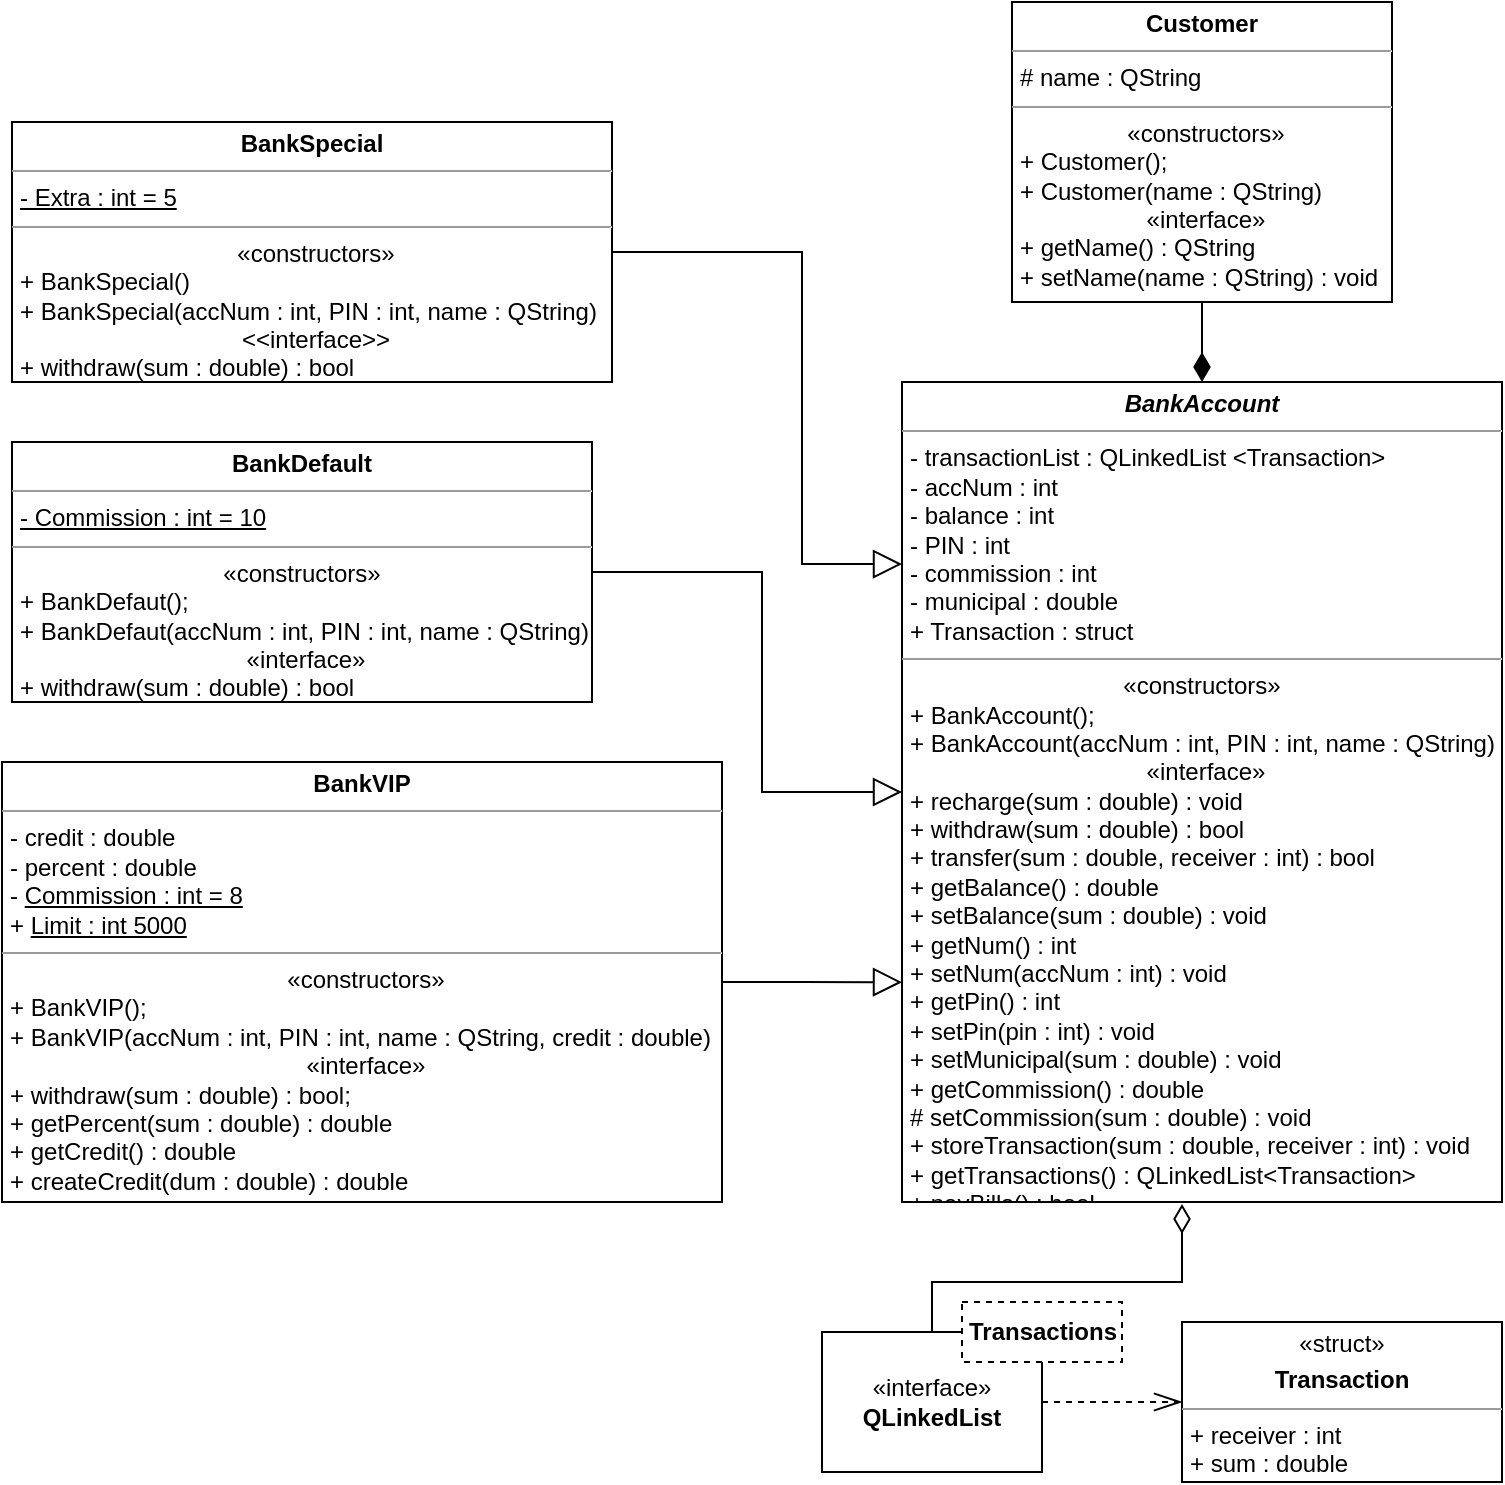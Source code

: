 <mxfile version="12.9.3" type="device"><diagram id="1W0-ATyryHQthRouiGLR" name="Page-1"><mxGraphModel dx="889" dy="510" grid="1" gridSize="10" guides="1" tooltips="1" connect="1" arrows="1" fold="1" page="1" pageScale="1" pageWidth="827" pageHeight="1169" math="0" shadow="0"><root><mxCell id="0"/><mxCell id="1" parent="0"/><mxCell id="uQHGV0Un88i5JeiSRYDW-37" style="edgeStyle=orthogonalEdgeStyle;rounded=0;orthogonalLoop=1;jettySize=auto;html=1;entryX=0;entryY=0.222;entryDx=0;entryDy=0;entryPerimeter=0;endArrow=block;endFill=0;endSize=12;startSize=12;exitX=1;exitY=0.5;exitDx=0;exitDy=0;" edge="1" parent="1" source="uQHGV0Un88i5JeiSRYDW-5" target="uQHGV0Un88i5JeiSRYDW-8"><mxGeometry relative="1" as="geometry"><Array as="points"><mxPoint x="440" y="145"/><mxPoint x="440" y="301"/></Array></mxGeometry></mxCell><mxCell id="uQHGV0Un88i5JeiSRYDW-5" value="&lt;p style=&quot;margin: 0px ; margin-top: 4px ; text-align: center&quot;&gt;&lt;span style=&quot;font-weight: 700 ; white-space: normal&quot;&gt;BankSpecial&lt;/span&gt;&lt;br&gt;&lt;/p&gt;&lt;hr size=&quot;1&quot;&gt;&lt;p style=&quot;margin: 0px ; margin-left: 4px&quot;&gt;&lt;u&gt;- Extra : int = 5&lt;/u&gt;&lt;/p&gt;&lt;hr size=&quot;1&quot;&gt;&lt;p style=&quot;text-align: center ; margin: 0px 0px 0px 4px&quot;&gt;&lt;span&gt;«&lt;/span&gt;&lt;span&gt;constructors&lt;/span&gt;&lt;span&gt;»&lt;/span&gt;&lt;br&gt;&lt;/p&gt;&lt;p style=&quot;margin: 0px ; margin-left: 4px&quot;&gt;+ BankSpecial()&lt;/p&gt;&lt;p style=&quot;margin: 0px ; margin-left: 4px&quot;&gt;&lt;span&gt;+ BankSpecial(accNum : int, PIN : int, name : QString)&lt;/span&gt;&lt;/p&gt;&lt;p style=&quot;text-align: center ; margin: 0px 0px 0px 4px&quot;&gt;&amp;lt;&amp;lt;interface&amp;gt;&amp;gt;&lt;/p&gt;&lt;p style=&quot;margin: 0px 0px 0px 4px&quot;&gt;+ withdraw(sum : double) : bool&lt;/p&gt;&lt;p style=&quot;margin: 0px ; margin-left: 4px&quot;&gt;&lt;br&gt;&lt;/p&gt;" style="verticalAlign=top;align=left;overflow=fill;fontSize=12;fontFamily=Helvetica;html=1;whiteSpace=wrap;" vertex="1" parent="1"><mxGeometry x="45" y="80" width="300" height="130" as="geometry"/></mxCell><mxCell id="uQHGV0Un88i5JeiSRYDW-39" style="edgeStyle=orthogonalEdgeStyle;rounded=0;orthogonalLoop=1;jettySize=auto;html=1;exitX=1;exitY=0.5;exitDx=0;exitDy=0;entryX=0;entryY=0.732;entryDx=0;entryDy=0;startSize=12;endArrow=block;endFill=0;endSize=12;entryPerimeter=0;" edge="1" parent="1" source="uQHGV0Un88i5JeiSRYDW-6" target="uQHGV0Un88i5JeiSRYDW-8"><mxGeometry relative="1" as="geometry"><Array as="points"/></mxGeometry></mxCell><mxCell id="uQHGV0Un88i5JeiSRYDW-6" value="&lt;p style=&quot;margin: 0px ; margin-top: 4px ; text-align: center&quot;&gt;&lt;span style=&quot;font-weight: 700 ; white-space: normal&quot;&gt;BankVIP&lt;/span&gt;&lt;br&gt;&lt;/p&gt;&lt;hr size=&quot;1&quot;&gt;&lt;p style=&quot;margin: 0px ; margin-left: 4px&quot;&gt;- credit : double&lt;/p&gt;&lt;p style=&quot;margin: 0px ; margin-left: 4px&quot;&gt;- percent : double&lt;/p&gt;&lt;p style=&quot;margin: 0px ; margin-left: 4px&quot;&gt;&lt;span&gt;-&amp;nbsp;&lt;/span&gt;&lt;u&gt;Commission : int = 8&lt;/u&gt;&lt;/p&gt;&lt;p style=&quot;margin: 0px ; margin-left: 4px&quot;&gt;&lt;span&gt;+&amp;nbsp;&lt;/span&gt;&lt;u&gt;Limit : int 5000&lt;/u&gt;&lt;/p&gt;&lt;hr size=&quot;1&quot;&gt;&lt;p style=&quot;text-align: center ; margin: 0px 0px 0px 4px&quot;&gt;&lt;span&gt;«&lt;/span&gt;&lt;span&gt;constructors&lt;/span&gt;&lt;span&gt;»&lt;/span&gt;&lt;br&gt;&lt;/p&gt;&lt;p style=&quot;margin: 0px ; margin-left: 4px&quot;&gt;+ BankVIP();&lt;br&gt;&lt;/p&gt;&lt;p style=&quot;margin: 0px ; margin-left: 4px&quot;&gt;+ BankVIP(accNum : int, PIN : int, name : QString, credit : double)&lt;/p&gt;&lt;p style=&quot;text-align: center ; margin: 0px 0px 0px 4px&quot;&gt;&lt;span&gt;«&lt;/span&gt;&lt;span&gt;interface&lt;/span&gt;&lt;span&gt;»&lt;/span&gt;&lt;br&gt;&lt;/p&gt;&lt;p style=&quot;margin: 0px 0px 0px 4px&quot;&gt;+ withdraw(sum : double) : bool;&lt;/p&gt;&lt;p style=&quot;margin: 0px 0px 0px 4px&quot;&gt;+ getPercent(sum : double) : double&lt;/p&gt;&lt;p style=&quot;margin: 0px 0px 0px 4px&quot;&gt;+ getCredit() : double&lt;/p&gt;&lt;p style=&quot;margin: 0px 0px 0px 4px&quot;&gt;+ createCredit(dum : double) : double&lt;/p&gt;&lt;p style=&quot;margin: 0px 0px 0px 4px&quot;&gt;&lt;br&gt;&lt;/p&gt;&lt;p style=&quot;margin: 0px ; margin-left: 4px&quot;&gt;&lt;br&gt;&lt;/p&gt;" style="verticalAlign=top;align=left;overflow=fill;fontSize=12;fontFamily=Helvetica;html=1;whiteSpace=wrap;" vertex="1" parent="1"><mxGeometry x="40" y="400" width="360" height="220" as="geometry"/></mxCell><mxCell id="uQHGV0Un88i5JeiSRYDW-38" style="edgeStyle=orthogonalEdgeStyle;rounded=0;orthogonalLoop=1;jettySize=auto;html=1;startSize=12;endArrow=block;endFill=0;endSize=12;entryX=0;entryY=0.5;entryDx=0;entryDy=0;" edge="1" parent="1" source="uQHGV0Un88i5JeiSRYDW-7" target="uQHGV0Un88i5JeiSRYDW-8"><mxGeometry relative="1" as="geometry"><mxPoint x="460" y="400" as="targetPoint"/><Array as="points"><mxPoint x="420" y="305"/><mxPoint x="420" y="415"/></Array></mxGeometry></mxCell><mxCell id="uQHGV0Un88i5JeiSRYDW-7" value="&lt;p style=&quot;margin: 0px ; margin-top: 4px ; text-align: center&quot;&gt;&lt;span style=&quot;font-weight: 700 ; white-space: normal&quot;&gt;BankDefault&lt;/span&gt;&lt;br&gt;&lt;/p&gt;&lt;hr size=&quot;1&quot;&gt;&lt;p style=&quot;margin: 0px ; margin-left: 4px&quot;&gt;&lt;u&gt;- Commission&amp;nbsp;: int = 10&lt;/u&gt;&lt;/p&gt;&lt;hr size=&quot;1&quot;&gt;&lt;span&gt;&lt;div style=&quot;text-align: center&quot;&gt;&lt;span&gt;«&lt;/span&gt;&lt;span&gt;constructors&lt;/span&gt;&lt;span&gt;»&lt;/span&gt;&lt;/div&gt;&lt;/span&gt;&lt;p style=&quot;margin: 0px ; margin-left: 4px&quot;&gt;+ BankDefaut();&lt;br&gt;&lt;/p&gt;&lt;p style=&quot;margin: 0px ; margin-left: 4px&quot;&gt;+ BankDefaut(accNum : int, PIN : int, name : QString)&lt;/p&gt;&lt;p style=&quot;text-align: center ; margin: 0px 0px 0px 4px&quot;&gt;&lt;span&gt;«&lt;/span&gt;&lt;span&gt;interface&lt;/span&gt;&lt;span&gt;»&lt;/span&gt;&lt;br&gt;&lt;/p&gt;&lt;p style=&quot;margin: 0px 0px 0px 4px&quot;&gt;+ withdraw(sum : double) : bool&lt;/p&gt;&lt;p style=&quot;margin: 0px ; margin-left: 4px&quot;&gt;&lt;br&gt;&lt;/p&gt;" style="verticalAlign=top;align=left;overflow=fill;fontSize=12;fontFamily=Helvetica;html=1;whiteSpace=wrap;" vertex="1" parent="1"><mxGeometry x="45" y="240" width="290" height="130" as="geometry"/></mxCell><mxCell id="uQHGV0Un88i5JeiSRYDW-41" style="edgeStyle=orthogonalEdgeStyle;rounded=0;orthogonalLoop=1;jettySize=auto;html=1;startSize=12;endArrow=diamondThin;endFill=1;endSize=12;entryX=0.5;entryY=0;entryDx=0;entryDy=0;exitX=0.5;exitY=1;exitDx=0;exitDy=0;fillColor=none;" edge="1" parent="1" source="uQHGV0Un88i5JeiSRYDW-25" target="uQHGV0Un88i5JeiSRYDW-8"><mxGeometry relative="1" as="geometry"><mxPoint x="660" y="200" as="sourcePoint"/><mxPoint x="500" y="180" as="targetPoint"/><Array as="points"/></mxGeometry></mxCell><mxCell id="uQHGV0Un88i5JeiSRYDW-8" value="&lt;p style=&quot;margin: 0px ; margin-top: 4px ; text-align: center&quot;&gt;&lt;span style=&quot;font-weight: 700 ; white-space: normal&quot;&gt;&lt;i&gt;BankAccount&lt;/i&gt;&lt;/span&gt;&lt;br&gt;&lt;/p&gt;&lt;hr size=&quot;1&quot;&gt;&lt;p style=&quot;margin: 0px ; margin-left: 4px&quot;&gt;- transactionList : QLinkedList &amp;lt;Transaction&amp;gt;&lt;/p&gt;&lt;p style=&quot;margin: 0px ; margin-left: 4px&quot;&gt;- accNum : int&lt;/p&gt;&lt;p style=&quot;margin: 0px ; margin-left: 4px&quot;&gt;- balance : int&lt;/p&gt;&lt;p style=&quot;margin: 0px ; margin-left: 4px&quot;&gt;- PIN : int&lt;/p&gt;&lt;p style=&quot;margin: 0px ; margin-left: 4px&quot;&gt;- commission : int&lt;/p&gt;&lt;p style=&quot;margin: 0px ; margin-left: 4px&quot;&gt;- municipal : double&lt;/p&gt;&lt;p style=&quot;margin: 0px ; margin-left: 4px&quot;&gt;+ Transaction : struct&lt;/p&gt;&lt;hr size=&quot;1&quot;&gt;&lt;span&gt;&lt;div style=&quot;text-align: center&quot;&gt;&lt;span&gt;«&lt;/span&gt;&lt;span&gt;constructors&lt;/span&gt;&lt;span&gt;»&lt;/span&gt;&lt;/div&gt;&lt;/span&gt;&lt;p style=&quot;margin: 0px ; margin-left: 4px&quot;&gt;+ BankAccount();&lt;br&gt;&lt;/p&gt;&lt;p style=&quot;margin: 0px ; margin-left: 4px&quot;&gt;+ BankAccount(accNum : int, PIN : int, name : QString)&lt;/p&gt;&lt;p style=&quot;text-align: center ; margin: 0px 0px 0px 4px&quot;&gt;&lt;span&gt;«&lt;/span&gt;&lt;span&gt;interface&lt;/span&gt;&lt;span&gt;»&lt;/span&gt;&lt;br&gt;&lt;/p&gt;&lt;p style=&quot;margin: 0px 0px 0px 4px&quot;&gt;+ recharge(sum : double) : void&lt;/p&gt;&lt;p style=&quot;margin: 0px 0px 0px 4px&quot;&gt;+ withdraw(sum : double) : bool&lt;/p&gt;&lt;p style=&quot;margin: 0px 0px 0px 4px&quot;&gt;+ transfer(sum : double, receiver : int) : bool&lt;/p&gt;&lt;p style=&quot;margin: 0px 0px 0px 4px&quot;&gt;+ getBalance() : double&lt;/p&gt;&lt;p style=&quot;margin: 0px 0px 0px 4px&quot;&gt;+ setBalance(sum : double) : void&lt;/p&gt;&lt;p style=&quot;margin: 0px 0px 0px 4px&quot;&gt;+ getNum() : int&lt;/p&gt;&lt;p style=&quot;margin: 0px 0px 0px 4px&quot;&gt;+ setNum(accNum : int) : void&lt;/p&gt;&lt;p style=&quot;margin: 0px 0px 0px 4px&quot;&gt;+ getPin() : int&lt;/p&gt;&lt;p style=&quot;margin: 0px 0px 0px 4px&quot;&gt;+ setPin(pin : int) : void&lt;/p&gt;&lt;p style=&quot;margin: 0px 0px 0px 4px&quot;&gt;+ setMunicipal(sum : double) : void&lt;/p&gt;&lt;p style=&quot;margin: 0px 0px 0px 4px&quot;&gt;+ getCommission() : double&lt;/p&gt;&lt;p style=&quot;margin: 0px 0px 0px 4px&quot;&gt;# setCommission(sum : double) : void&lt;/p&gt;&lt;p style=&quot;margin: 0px 0px 0px 4px&quot;&gt;+ storeTransaction(sum : double, receiver : int) : void&lt;/p&gt;&lt;p style=&quot;margin: 0px 0px 0px 4px&quot;&gt;+ getTransactions() : QLinkedList&amp;lt;Transaction&amp;gt;&lt;/p&gt;&lt;p style=&quot;margin: 0px 0px 0px 4px&quot;&gt;+ payBills() : bool&lt;/p&gt;&lt;p style=&quot;margin: 0px 0px 0px 4px&quot;&gt;&lt;br&gt;&lt;/p&gt;&lt;p style=&quot;margin: 0px 0px 0px 4px&quot;&gt;&lt;br&gt;&lt;/p&gt;&lt;p style=&quot;margin: 0px 0px 0px 4px&quot;&gt;&lt;br&gt;&lt;/p&gt;&lt;p style=&quot;margin: 0px 0px 0px 4px&quot;&gt;&lt;br&gt;&lt;/p&gt;&lt;p style=&quot;margin: 0px 0px 0px 4px&quot;&gt;&lt;br&gt;&lt;/p&gt;&lt;p style=&quot;margin: 0px ; margin-left: 4px&quot;&gt;&lt;br&gt;&lt;/p&gt;" style="verticalAlign=top;align=left;overflow=fill;fontSize=12;fontFamily=Helvetica;html=1;whiteSpace=wrap;" vertex="1" parent="1"><mxGeometry x="490" y="210" width="300" height="410" as="geometry"/></mxCell><mxCell id="uQHGV0Un88i5JeiSRYDW-16" value="&lt;p style=&quot;margin: 0px ; margin-top: 4px ; text-align: center&quot;&gt;&lt;span style=&quot;white-space: normal&quot;&gt;«&lt;/span&gt;&lt;span style=&quot;white-space: normal&quot;&gt;struct&lt;/span&gt;&lt;span style=&quot;white-space: normal&quot;&gt;»&lt;/span&gt;&lt;br&gt;&lt;/p&gt;&lt;p style=&quot;margin: 0px ; margin-top: 4px ; text-align: center&quot;&gt;&lt;b&gt;Transaction&lt;/b&gt;&lt;/p&gt;&lt;hr size=&quot;1&quot;&gt;&lt;p style=&quot;margin: 0px ; margin-left: 4px&quot;&gt;+ receiver : int&lt;/p&gt;&lt;p style=&quot;margin: 0px ; margin-left: 4px&quot;&gt;+ sum : double&lt;/p&gt;&lt;p style=&quot;margin: 0px ; margin-left: 4px&quot;&gt;&lt;br&gt;&lt;/p&gt;" style="verticalAlign=top;align=left;overflow=fill;fontSize=12;fontFamily=Helvetica;html=1;" vertex="1" parent="1"><mxGeometry x="630" y="680" width="160" height="80" as="geometry"/></mxCell><mxCell id="uQHGV0Un88i5JeiSRYDW-44" style="edgeStyle=orthogonalEdgeStyle;rounded=0;orthogonalLoop=1;jettySize=auto;html=1;entryX=0;entryY=0.5;entryDx=0;entryDy=0;startSize=12;endArrow=openThin;endFill=0;endSize=12;dashed=1;" edge="1" parent="1" source="uQHGV0Un88i5JeiSRYDW-21" target="uQHGV0Un88i5JeiSRYDW-16"><mxGeometry relative="1" as="geometry"/></mxCell><mxCell id="uQHGV0Un88i5JeiSRYDW-45" style="edgeStyle=orthogonalEdgeStyle;rounded=0;orthogonalLoop=1;jettySize=auto;html=1;exitX=0.5;exitY=0;exitDx=0;exitDy=0;startSize=12;endArrow=diamondThin;endFill=0;endSize=12;" edge="1" parent="1" source="uQHGV0Un88i5JeiSRYDW-21"><mxGeometry relative="1" as="geometry"><mxPoint x="630" y="621" as="targetPoint"/><Array as="points"><mxPoint x="505" y="660"/><mxPoint x="630" y="660"/><mxPoint x="630" y="621"/></Array></mxGeometry></mxCell><mxCell id="uQHGV0Un88i5JeiSRYDW-21" value="«interface»&lt;br&gt;&lt;b&gt;QLinkedList&lt;/b&gt;" style="dropTarget=0;fontStyle=0;whiteSpace=wrap;html=1;" vertex="1" parent="1"><mxGeometry x="450" y="685" width="110" height="70" as="geometry"/></mxCell><mxCell id="uQHGV0Un88i5JeiSRYDW-24" value="&lt;b&gt;Transactions&lt;/b&gt;" style="html=1;dashed=1;" vertex="1" parent="1"><mxGeometry x="520" y="670" width="80" height="30" as="geometry"/></mxCell><mxCell id="uQHGV0Un88i5JeiSRYDW-25" value="&lt;p style=&quot;margin: 0px ; margin-top: 4px ; text-align: center&quot;&gt;&lt;b&gt;Customer&lt;/b&gt;&lt;/p&gt;&lt;hr size=&quot;1&quot;&gt;&lt;p style=&quot;margin: 0px ; margin-left: 4px&quot;&gt;# name : QString&lt;/p&gt;&lt;hr size=&quot;1&quot;&gt;&lt;p style=&quot;text-align: center ; margin: 0px 0px 0px 4px&quot;&gt;&lt;span style=&quot;white-space: normal&quot;&gt;«&lt;/span&gt;&lt;span style=&quot;white-space: normal&quot;&gt;constructors&lt;/span&gt;&lt;span style=&quot;white-space: normal&quot;&gt;»&lt;/span&gt;&lt;br&gt;&lt;/p&gt;&lt;p style=&quot;margin: 0px 0px 0px 4px&quot;&gt;&lt;span style=&quot;white-space: normal&quot;&gt;+ Customer();&lt;/span&gt;&lt;/p&gt;&lt;p style=&quot;margin: 0px 0px 0px 4px&quot;&gt;&lt;span style=&quot;white-space: normal&quot;&gt;+ Customer(name : QString)&lt;/span&gt;&lt;/p&gt;&lt;p style=&quot;text-align: center ; margin: 0px 0px 0px 4px&quot;&gt;&lt;span style=&quot;white-space: normal&quot;&gt;«&lt;/span&gt;&lt;span style=&quot;white-space: normal&quot;&gt;interface&lt;/span&gt;&lt;span style=&quot;white-space: normal&quot;&gt;»&lt;/span&gt;&lt;span style=&quot;white-space: normal&quot;&gt;&lt;br&gt;&lt;/span&gt;&lt;/p&gt;&lt;p style=&quot;margin: 0px 0px 0px 4px&quot;&gt;&lt;span style=&quot;white-space: normal&quot;&gt;+ getName() : QString&lt;/span&gt;&lt;/p&gt;&lt;p style=&quot;margin: 0px 0px 0px 4px&quot;&gt;&lt;span style=&quot;white-space: normal&quot;&gt;+ setName(name : QString) : void&lt;/span&gt;&lt;/p&gt;&lt;p style=&quot;margin: 0px 0px 0px 4px&quot;&gt;&lt;span style=&quot;white-space: normal&quot;&gt;&lt;br&gt;&lt;/span&gt;&lt;/p&gt;" style="verticalAlign=top;align=left;overflow=fill;fontSize=12;fontFamily=Helvetica;html=1;" vertex="1" parent="1"><mxGeometry x="545" y="20" width="190" height="150" as="geometry"/></mxCell></root></mxGraphModel></diagram></mxfile>